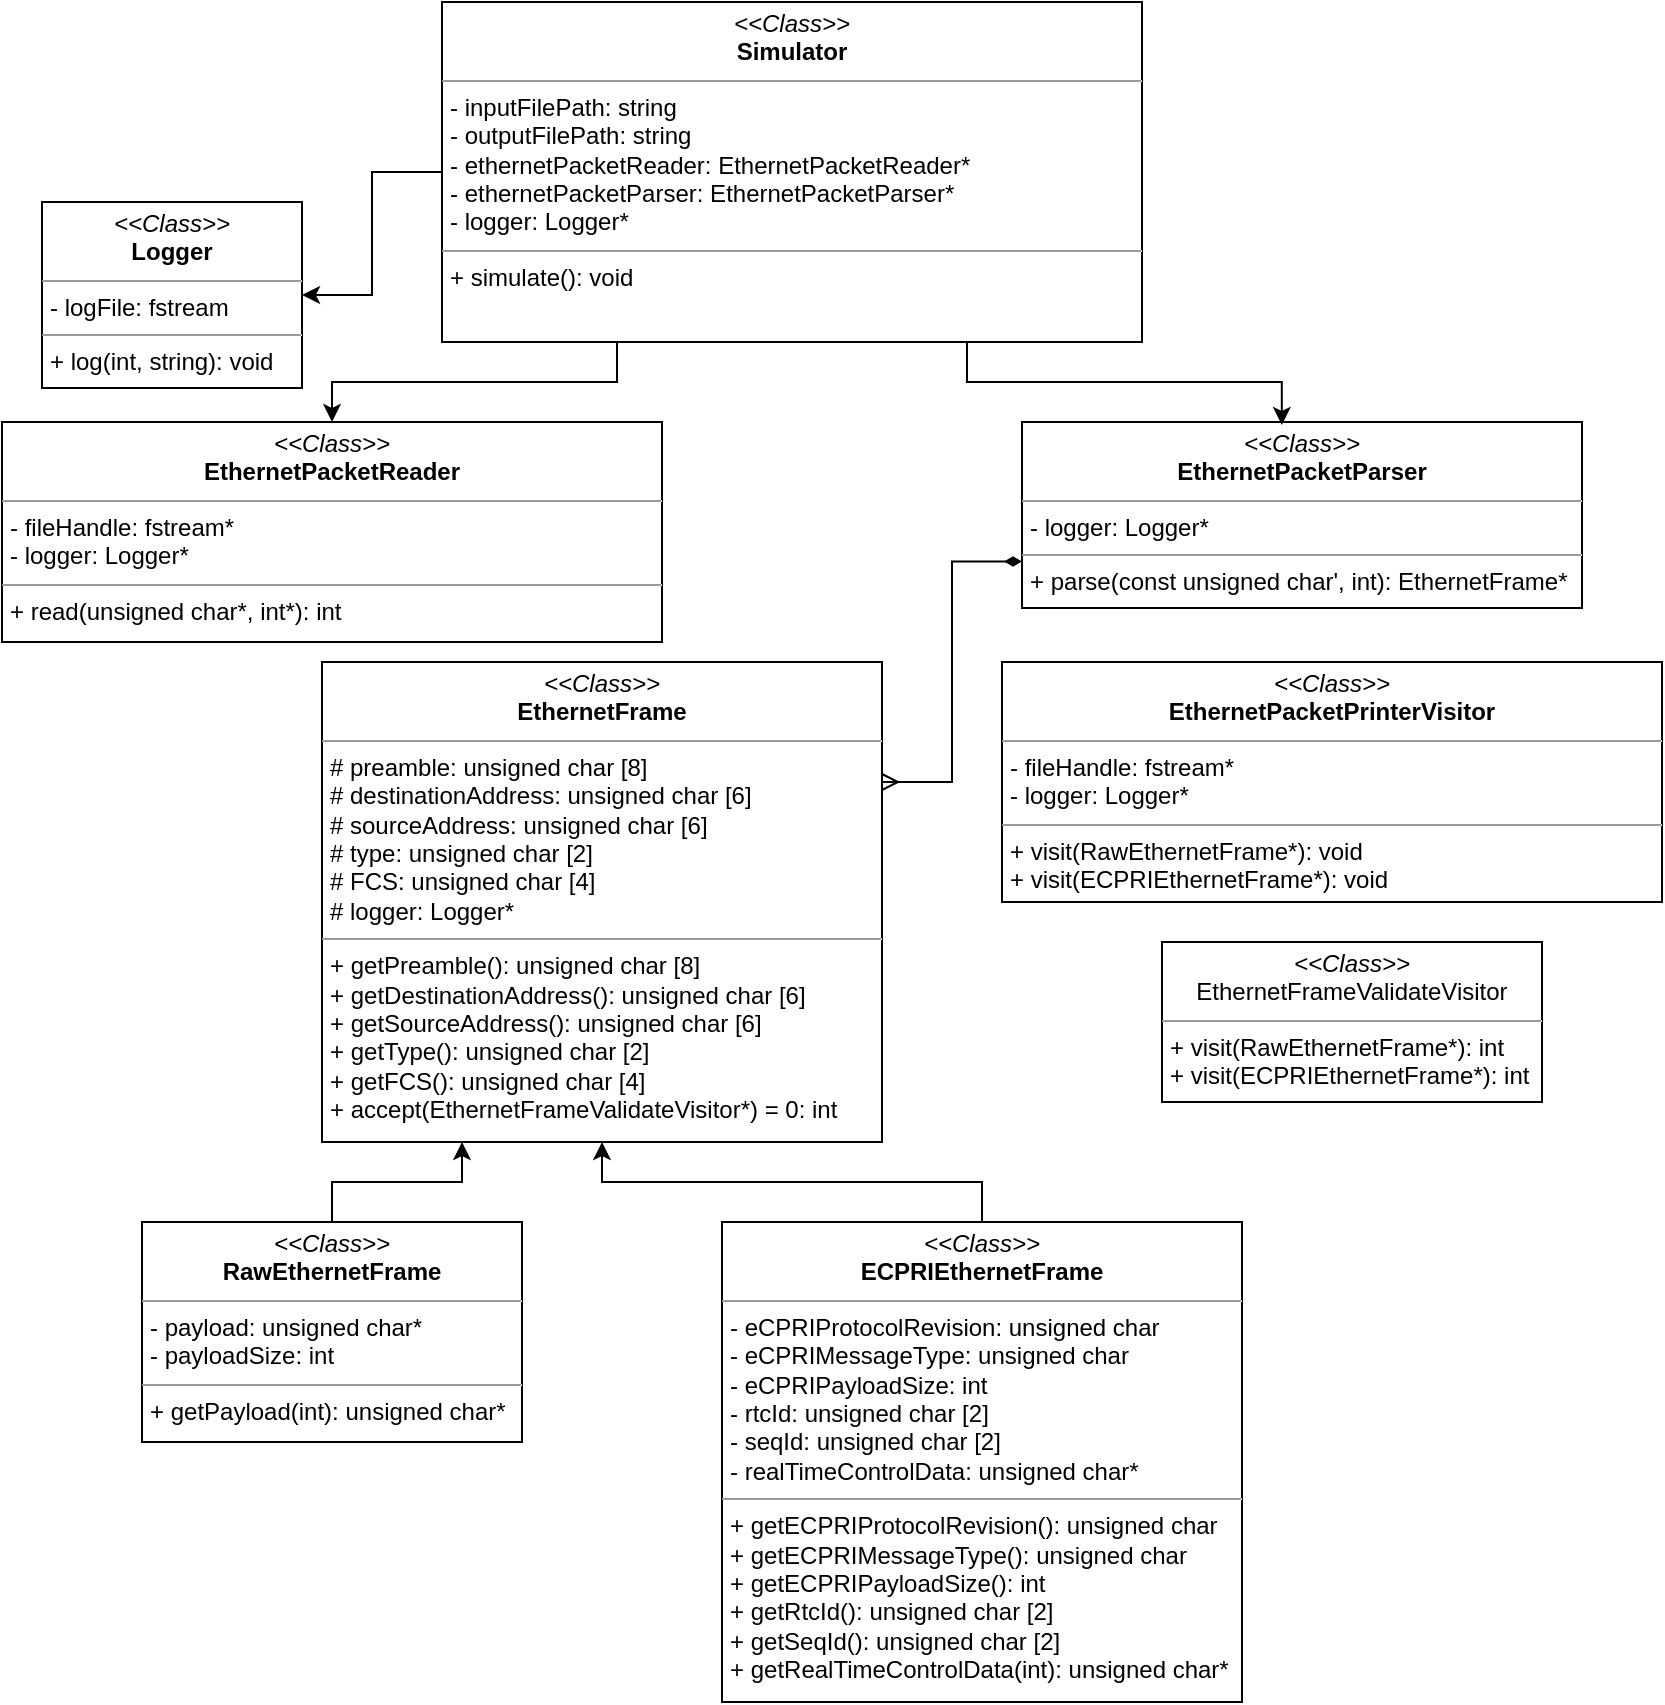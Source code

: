 <mxfile version="21.7.5" type="device">
  <diagram name="Page-1" id="c4acf3e9-155e-7222-9cf6-157b1a14988f">
    <mxGraphModel dx="941" dy="581" grid="1" gridSize="10" guides="1" tooltips="1" connect="1" arrows="1" fold="1" page="1" pageScale="1" pageWidth="850" pageHeight="1100" background="none" math="0" shadow="0">
      <root>
        <mxCell id="0" />
        <mxCell id="1" parent="0" />
        <mxCell id="nt8VQMMFFmJO2wNrpgPs-22" style="edgeStyle=elbowEdgeStyle;rounded=0;orthogonalLoop=1;jettySize=auto;html=1;exitX=0;exitY=0.75;exitDx=0;exitDy=0;entryX=1;entryY=0.25;entryDx=0;entryDy=0;startArrow=diamondThin;startFill=1;endArrow=ERmany;endFill=0;" edge="1" parent="1" source="5d2195bd80daf111-18" target="nt8VQMMFFmJO2wNrpgPs-20">
          <mxGeometry relative="1" as="geometry" />
        </mxCell>
        <mxCell id="5d2195bd80daf111-18" value="&lt;p style=&quot;margin:0px;margin-top:4px;text-align:center;&quot;&gt;&lt;i&gt;&amp;lt;&amp;lt;Class&amp;gt;&amp;gt;&lt;/i&gt;&lt;br&gt;&lt;b&gt;EthernetPacketParser&lt;/b&gt;&lt;/p&gt;&lt;hr size=&quot;1&quot;&gt;&lt;p style=&quot;margin:0px;margin-left:4px;&quot;&gt;&lt;span style=&quot;background-color: initial;&quot;&gt;- logger: Logger*&lt;/span&gt;&lt;br&gt;&lt;/p&gt;&lt;hr size=&quot;1&quot;&gt;&lt;p style=&quot;margin:0px;margin-left:4px;&quot;&gt;+ parse(const unsigned char&#39;, int): EthernetFrame*&lt;/p&gt;" style="verticalAlign=top;align=left;overflow=fill;fontSize=12;fontFamily=Helvetica;html=1;rounded=0;shadow=0;comic=0;labelBackgroundColor=none;strokeWidth=1" parent="1" vertex="1">
          <mxGeometry x="520" y="220" width="280" height="93" as="geometry" />
        </mxCell>
        <mxCell id="nt8VQMMFFmJO2wNrpgPs-2" value="&lt;p style=&quot;margin:0px;margin-top:4px;text-align:center;&quot;&gt;&lt;i&gt;&amp;lt;&amp;lt;Class&amp;gt;&amp;gt;&lt;/i&gt;&lt;br&gt;&lt;b&gt;EthernetPacketReader&lt;/b&gt;&lt;/p&gt;&lt;hr size=&quot;1&quot;&gt;&lt;p style=&quot;margin:0px;margin-left:4px;&quot;&gt;- fileHandle: fstream*&lt;/p&gt;&lt;p style=&quot;margin:0px;margin-left:4px;&quot;&gt;- logger: Logger*&lt;/p&gt;&lt;hr size=&quot;1&quot;&gt;&lt;p style=&quot;margin:0px;margin-left:4px;&quot;&gt;&lt;span style=&quot;background-color: initial;&quot;&gt;+ read(unsigned char*, int*): int&lt;/span&gt;&lt;/p&gt;" style="verticalAlign=top;align=left;overflow=fill;fontSize=12;fontFamily=Helvetica;html=1;rounded=0;shadow=0;comic=0;labelBackgroundColor=none;strokeWidth=1" vertex="1" parent="1">
          <mxGeometry x="10" y="220" width="330" height="110" as="geometry" />
        </mxCell>
        <mxCell id="nt8VQMMFFmJO2wNrpgPs-5" value="&lt;p style=&quot;margin:0px;margin-top:4px;text-align:center;&quot;&gt;&lt;i&gt;&amp;lt;&amp;lt;Class&amp;gt;&amp;gt;&lt;/i&gt;&lt;br&gt;&lt;b&gt;Logger&lt;/b&gt;&lt;/p&gt;&lt;hr size=&quot;1&quot;&gt;&lt;p style=&quot;margin:0px;margin-left:4px;&quot;&gt;- logFile: fstream&lt;/p&gt;&lt;hr size=&quot;1&quot;&gt;&lt;p style=&quot;margin:0px;margin-left:4px;&quot;&gt;&lt;span style=&quot;background-color: initial;&quot;&gt;+ log(int, string): void&lt;/span&gt;&lt;/p&gt;" style="verticalAlign=top;align=left;overflow=fill;fontSize=12;fontFamily=Helvetica;html=1;rounded=0;shadow=0;comic=0;labelBackgroundColor=none;strokeWidth=1" vertex="1" parent="1">
          <mxGeometry x="30" y="110" width="130" height="93" as="geometry" />
        </mxCell>
        <mxCell id="nt8VQMMFFmJO2wNrpgPs-8" value="&lt;p style=&quot;margin:0px;margin-top:4px;text-align:center;&quot;&gt;&lt;i&gt;&amp;lt;&amp;lt;Class&amp;gt;&amp;gt;&lt;/i&gt;&lt;br&gt;&lt;b&gt;EthernetPacketPrinterVisitor&lt;/b&gt;&lt;/p&gt;&lt;hr size=&quot;1&quot;&gt;&lt;p style=&quot;margin:0px;margin-left:4px;&quot;&gt;- fileHandle: fstream*&lt;/p&gt;&lt;p style=&quot;margin:0px;margin-left:4px;&quot;&gt;- logger: Logger*&lt;/p&gt;&lt;hr size=&quot;1&quot;&gt;&lt;p style=&quot;margin:0px;margin-left:4px;&quot;&gt;&lt;span style=&quot;background-color: initial;&quot;&gt;+ visit(RawEthernetFrame*): void&lt;/span&gt;&lt;br&gt;&lt;/p&gt;&lt;p style=&quot;margin: 0px 0px 0px 4px;&quot;&gt;&lt;span style=&quot;background-color: initial;&quot;&gt;+ visit(ECPRIEthernetFrame*): void&lt;/span&gt;&lt;/p&gt;" style="verticalAlign=top;align=left;overflow=fill;fontSize=12;fontFamily=Helvetica;html=1;rounded=0;shadow=0;comic=0;labelBackgroundColor=none;strokeWidth=1" vertex="1" parent="1">
          <mxGeometry x="510" y="340" width="330" height="120" as="geometry" />
        </mxCell>
        <mxCell id="nt8VQMMFFmJO2wNrpgPs-14" style="edgeStyle=orthogonalEdgeStyle;rounded=0;orthogonalLoop=1;jettySize=auto;html=1;entryX=0.25;entryY=1;entryDx=0;entryDy=0;exitX=0.5;exitY=0;exitDx=0;exitDy=0;" edge="1" parent="1" source="nt8VQMMFFmJO2wNrpgPs-18" target="nt8VQMMFFmJO2wNrpgPs-20">
          <mxGeometry relative="1" as="geometry">
            <mxPoint x="110.034" y="480.0" as="sourcePoint" />
            <mxPoint x="132.5" y="440.0" as="targetPoint" />
          </mxGeometry>
        </mxCell>
        <mxCell id="nt8VQMMFFmJO2wNrpgPs-15" style="edgeStyle=orthogonalEdgeStyle;rounded=0;orthogonalLoop=1;jettySize=auto;html=1;entryX=0.5;entryY=1;entryDx=0;entryDy=0;exitX=0.5;exitY=0;exitDx=0;exitDy=0;" edge="1" parent="1" source="nt8VQMMFFmJO2wNrpgPs-19" target="nt8VQMMFFmJO2wNrpgPs-20">
          <mxGeometry relative="1" as="geometry">
            <mxPoint x="350.034" y="480.0" as="sourcePoint" />
            <mxPoint x="215" y="440.0" as="targetPoint" />
          </mxGeometry>
        </mxCell>
        <mxCell id="nt8VQMMFFmJO2wNrpgPs-18" value="&lt;p style=&quot;margin:0px;margin-top:4px;text-align:center;&quot;&gt;&lt;i&gt;&amp;lt;&amp;lt;Class&amp;gt;&amp;gt;&lt;/i&gt;&lt;br&gt;&lt;b&gt;RawEthernetFrame&lt;/b&gt;&lt;br&gt;&lt;/p&gt;&lt;hr size=&quot;1&quot;&gt;&lt;p style=&quot;margin: 0px 0px 0px 4px;&quot;&gt;- payload: unsigned char*&lt;/p&gt;&lt;p style=&quot;margin: 0px 0px 0px 4px;&quot;&gt;- payloadSize: int&lt;/p&gt;&lt;hr size=&quot;1&quot;&gt;&lt;p style=&quot;margin:0px;margin-left:4px;&quot;&gt;&lt;span style=&quot;background-color: initial;&quot;&gt;+ getPayload(int): unsigned char*&lt;/span&gt;&lt;/p&gt;" style="verticalAlign=top;align=left;overflow=fill;fontSize=12;fontFamily=Helvetica;html=1;rounded=0;shadow=0;comic=0;labelBackgroundColor=none;strokeWidth=1" vertex="1" parent="1">
          <mxGeometry x="80" y="620" width="190" height="110" as="geometry" />
        </mxCell>
        <mxCell id="nt8VQMMFFmJO2wNrpgPs-19" value="&lt;p style=&quot;margin:0px;margin-top:4px;text-align:center;&quot;&gt;&lt;i&gt;&amp;lt;&amp;lt;Class&amp;gt;&amp;gt;&lt;/i&gt;&lt;br&gt;&lt;b&gt;ECPRIEthernetFrame&lt;/b&gt;&lt;br&gt;&lt;/p&gt;&lt;hr size=&quot;1&quot;&gt;&lt;p style=&quot;margin: 0px 0px 0px 4px;&quot;&gt;- eCPRIProtocolRevision: unsigned char&lt;/p&gt;&lt;p style=&quot;margin: 0px 0px 0px 4px;&quot;&gt;- eCPRIMessageType: unsigned char&lt;/p&gt;&lt;p style=&quot;margin: 0px 0px 0px 4px;&quot;&gt;- eCPRIPayloadSize: int&lt;/p&gt;&lt;p style=&quot;margin: 0px 0px 0px 4px;&quot;&gt;- rtcId: unsigned char [2]&lt;/p&gt;&lt;p style=&quot;margin: 0px 0px 0px 4px;&quot;&gt;- seqId: unsigned char [2]&lt;/p&gt;&lt;p style=&quot;margin: 0px 0px 0px 4px;&quot;&gt;- realTimeControlData: unsigned char*&lt;/p&gt;&lt;hr size=&quot;1&quot;&gt;&lt;p style=&quot;margin:0px;margin-left:4px;&quot;&gt;&lt;span style=&quot;background-color: initial;&quot;&gt;+ getECPRIProtocolRevision(): unsigned char&lt;/span&gt;&lt;/p&gt;&lt;p style=&quot;margin:0px;margin-left:4px;&quot;&gt;&lt;span style=&quot;background-color: initial;&quot;&gt;+ getECPRIMessageType(): unsigned char&lt;/span&gt;&lt;/p&gt;&lt;p style=&quot;margin:0px;margin-left:4px;&quot;&gt;&lt;span style=&quot;background-color: initial;&quot;&gt;+ getECPRIPayloadSize(): int&lt;/span&gt;&lt;/p&gt;&lt;p style=&quot;margin:0px;margin-left:4px;&quot;&gt;&lt;span style=&quot;background-color: initial;&quot;&gt;+ getRtcId(): unsigned char [2]&lt;/span&gt;&lt;/p&gt;&lt;p style=&quot;margin:0px;margin-left:4px;&quot;&gt;&lt;span style=&quot;background-color: initial;&quot;&gt;+ getSeqId(): unsigned char [2]&lt;/span&gt;&lt;/p&gt;&lt;p style=&quot;margin:0px;margin-left:4px;&quot;&gt;&lt;span style=&quot;background-color: initial;&quot;&gt;+ getRealTimeControlData(int): unsigned char*&lt;/span&gt;&lt;/p&gt;" style="verticalAlign=top;align=left;overflow=fill;fontSize=12;fontFamily=Helvetica;html=1;rounded=0;shadow=0;comic=0;labelBackgroundColor=none;strokeWidth=1" vertex="1" parent="1">
          <mxGeometry x="370" y="620" width="260" height="240" as="geometry" />
        </mxCell>
        <mxCell id="nt8VQMMFFmJO2wNrpgPs-20" value="&lt;p style=&quot;margin:0px;margin-top:4px;text-align:center;&quot;&gt;&lt;i&gt;&amp;lt;&amp;lt;Class&amp;gt;&amp;gt;&lt;/i&gt;&lt;br&gt;&lt;b&gt;EthernetFrame&lt;/b&gt;&lt;/p&gt;&lt;hr size=&quot;1&quot;&gt;&lt;p style=&quot;margin: 0px 0px 0px 4px;&quot;&gt;# preamble: unsigned char [8]&lt;/p&gt;&lt;p style=&quot;margin: 0px 0px 0px 4px;&quot;&gt;&lt;span style=&quot;background-color: initial;&quot;&gt;# destinationAddress: unsigned char [6]&lt;/span&gt;&lt;/p&gt;&lt;p style=&quot;margin: 0px 0px 0px 4px;&quot;&gt;&lt;span style=&quot;background-color: initial;&quot;&gt;# sourceAddress: unsigned char [6]&lt;/span&gt;&lt;/p&gt;&lt;p style=&quot;margin: 0px 0px 0px 4px;&quot;&gt;&lt;span style=&quot;background-color: initial;&quot;&gt;# type: unsigned char [2]&lt;/span&gt;&lt;/p&gt;&lt;p style=&quot;margin: 0px 0px 0px 4px;&quot;&gt;&lt;span style=&quot;background-color: initial;&quot;&gt;# FCS: unsigned char [4]&lt;/span&gt;&lt;/p&gt;&lt;p style=&quot;margin: 0px 0px 0px 4px;&quot;&gt;&lt;span style=&quot;background-color: initial;&quot;&gt;# logger: Logger*&lt;/span&gt;&lt;/p&gt;&lt;hr size=&quot;1&quot;&gt;&lt;p style=&quot;margin:0px;margin-left:4px;&quot;&gt;+ getPreamble(): unsigned char [8]&lt;/p&gt;&lt;p style=&quot;margin:0px;margin-left:4px;&quot;&gt;+ getDestinationAddress(): unsigned char [6]&lt;/p&gt;&lt;p style=&quot;margin:0px;margin-left:4px;&quot;&gt;+ getSourceAddress(): unsigned char [6]&lt;/p&gt;&lt;p style=&quot;margin:0px;margin-left:4px;&quot;&gt;+ getType(): unsigned char [2]&lt;/p&gt;&lt;p style=&quot;margin:0px;margin-left:4px;&quot;&gt;+ getFCS(): unsigned char [4]&lt;/p&gt;&lt;p style=&quot;margin:0px;margin-left:4px;&quot;&gt;+ accept(EthernetFrameValidateVisitor*) = 0: int&lt;/p&gt;" style="verticalAlign=top;align=left;overflow=fill;fontSize=12;fontFamily=Helvetica;html=1;rounded=0;shadow=0;comic=0;labelBackgroundColor=none;strokeWidth=1" vertex="1" parent="1">
          <mxGeometry x="170" y="340" width="280" height="240" as="geometry" />
        </mxCell>
        <mxCell id="nt8VQMMFFmJO2wNrpgPs-23" value="&lt;p style=&quot;margin:0px;margin-top:4px;text-align:center;&quot;&gt;&lt;i&gt;&amp;lt;&amp;lt;Class&amp;gt;&amp;gt;&lt;/i&gt;&lt;br&gt;EthernetFrameValidateVisitor&lt;/p&gt;&lt;hr size=&quot;1&quot;&gt;&lt;p style=&quot;margin:0px;margin-left:4px;&quot;&gt;+ visit(RawEthernetFrame*&lt;span style=&quot;background-color: initial;&quot;&gt;): int&lt;/span&gt;&lt;/p&gt;&lt;p style=&quot;margin:0px;margin-left:4px;&quot;&gt;&lt;span style=&quot;background-color: initial;&quot;&gt;+ visit(ECPRIEthernetFrame*): int&lt;/span&gt;&lt;/p&gt;" style="verticalAlign=top;align=left;overflow=fill;fontSize=12;fontFamily=Helvetica;html=1;rounded=0;shadow=0;comic=0;labelBackgroundColor=none;strokeWidth=1" vertex="1" parent="1">
          <mxGeometry x="590" y="480" width="190" height="80" as="geometry" />
        </mxCell>
        <mxCell id="nt8VQMMFFmJO2wNrpgPs-26" style="edgeStyle=orthogonalEdgeStyle;rounded=0;orthogonalLoop=1;jettySize=auto;html=1;entryX=0.464;entryY=0.016;entryDx=0;entryDy=0;entryPerimeter=0;exitX=0.75;exitY=1;exitDx=0;exitDy=0;" edge="1" parent="1" source="nt8VQMMFFmJO2wNrpgPs-25" target="5d2195bd80daf111-18">
          <mxGeometry relative="1" as="geometry" />
        </mxCell>
        <mxCell id="nt8VQMMFFmJO2wNrpgPs-27" style="edgeStyle=orthogonalEdgeStyle;rounded=0;orthogonalLoop=1;jettySize=auto;html=1;exitX=0.25;exitY=1;exitDx=0;exitDy=0;entryX=0.5;entryY=0;entryDx=0;entryDy=0;" edge="1" parent="1" source="nt8VQMMFFmJO2wNrpgPs-25" target="nt8VQMMFFmJO2wNrpgPs-2">
          <mxGeometry relative="1" as="geometry" />
        </mxCell>
        <mxCell id="nt8VQMMFFmJO2wNrpgPs-28" style="edgeStyle=orthogonalEdgeStyle;rounded=0;orthogonalLoop=1;jettySize=auto;html=1;exitX=0;exitY=0.5;exitDx=0;exitDy=0;entryX=1;entryY=0.5;entryDx=0;entryDy=0;" edge="1" parent="1" source="nt8VQMMFFmJO2wNrpgPs-25" target="nt8VQMMFFmJO2wNrpgPs-5">
          <mxGeometry relative="1" as="geometry" />
        </mxCell>
        <mxCell id="nt8VQMMFFmJO2wNrpgPs-25" value="&lt;p style=&quot;margin:0px;margin-top:4px;text-align:center;&quot;&gt;&lt;i&gt;&amp;lt;&amp;lt;Class&amp;gt;&amp;gt;&lt;/i&gt;&lt;br&gt;&lt;b&gt;Simulator&lt;/b&gt;&lt;/p&gt;&lt;hr size=&quot;1&quot;&gt;&lt;p style=&quot;margin: 0px 0px 0px 4px;&quot;&gt;- inputFilePath: string&lt;/p&gt;&lt;p style=&quot;margin: 0px 0px 0px 4px;&quot;&gt;- outputFilePath: string&lt;/p&gt;&lt;p style=&quot;margin: 0px 0px 0px 4px;&quot;&gt;- ethernetPacketReader: EthernetPacketReader*&lt;/p&gt;&lt;p style=&quot;margin: 0px 0px 0px 4px;&quot;&gt;- ethernetPacketParser: EthernetPacketParser*&lt;/p&gt;&lt;p style=&quot;margin: 0px 0px 0px 4px;&quot;&gt;- logger: Logger*&lt;/p&gt;&lt;hr size=&quot;1&quot;&gt;&lt;p style=&quot;margin:0px;margin-left:4px;&quot;&gt;&lt;span style=&quot;background-color: initial;&quot;&gt;+ simulate(): void&lt;/span&gt;&lt;/p&gt;" style="verticalAlign=top;align=left;overflow=fill;fontSize=12;fontFamily=Helvetica;html=1;rounded=0;shadow=0;comic=0;labelBackgroundColor=none;strokeWidth=1" vertex="1" parent="1">
          <mxGeometry x="230" y="10" width="350" height="170" as="geometry" />
        </mxCell>
      </root>
    </mxGraphModel>
  </diagram>
</mxfile>
